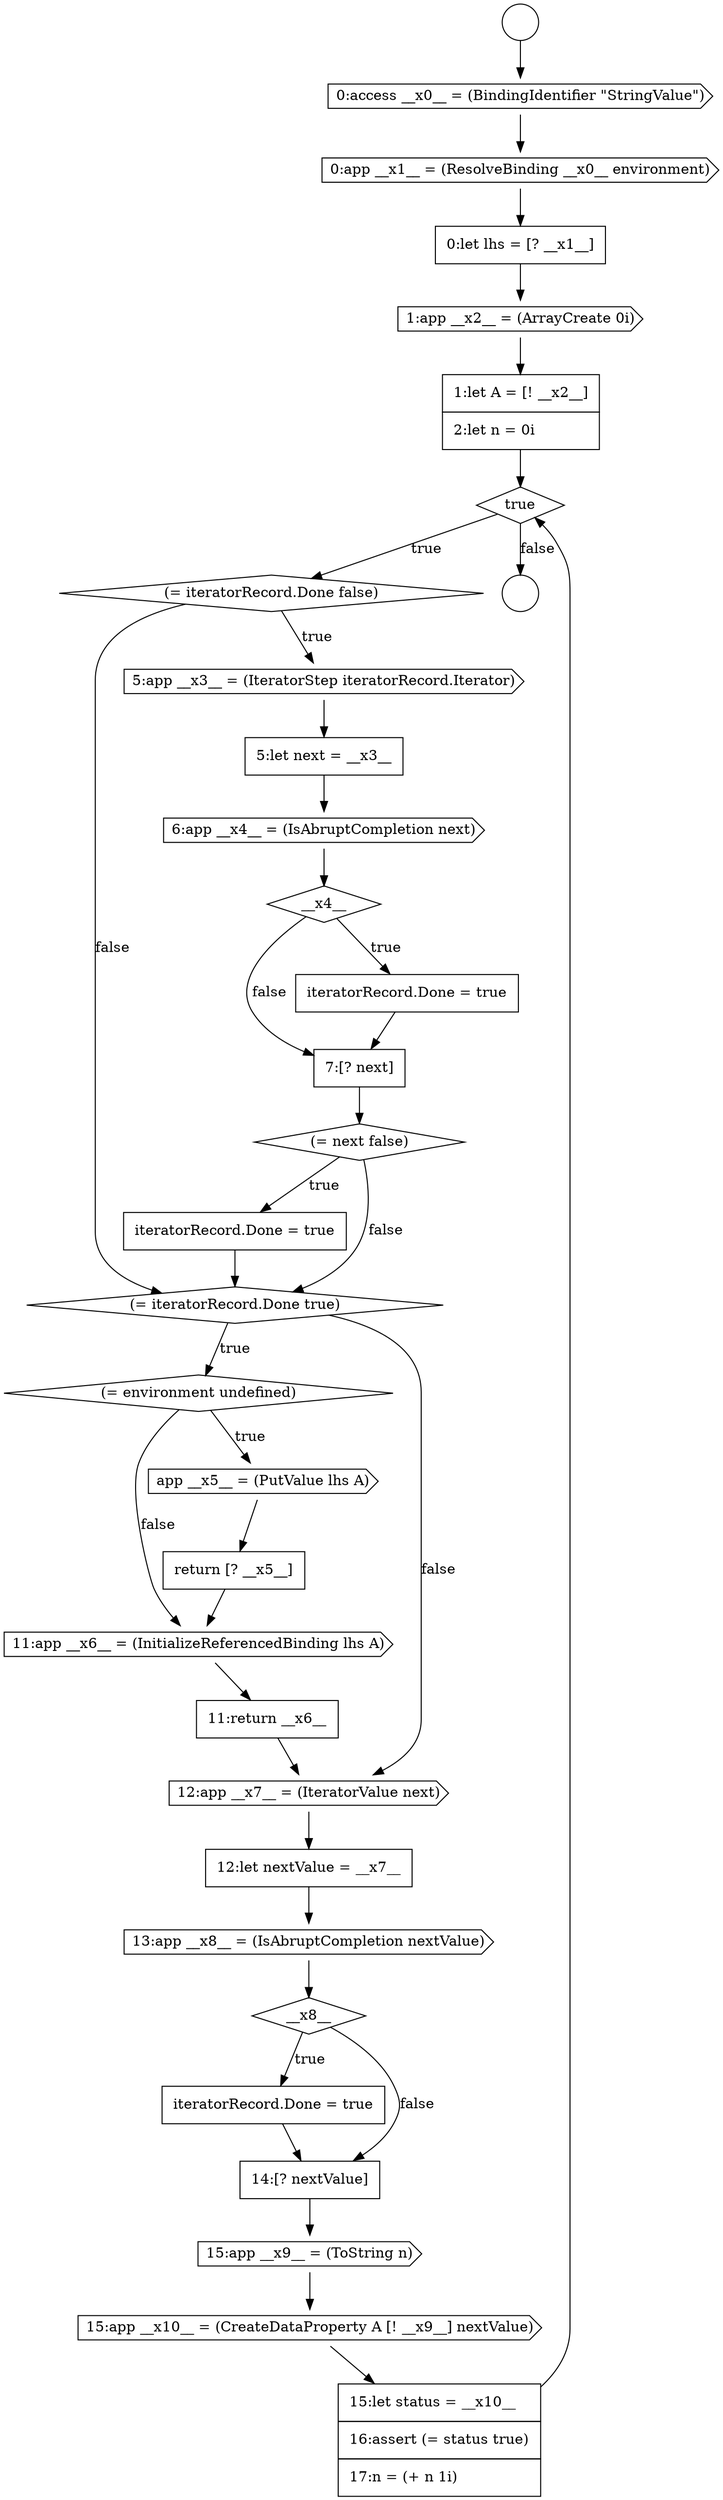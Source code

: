 digraph {
  node6063 [shape=circle label=" " color="black" fillcolor="white" style=filled]
  node6066 [shape=cds, label=<<font color="black">0:app __x1__ = (ResolveBinding __x0__ environment)</font>> color="black" fillcolor="white" style=filled]
  node6071 [shape=diamond, label=<<font color="black">(= iteratorRecord.Done false)</font>> color="black" fillcolor="white" style=filled]
  node6081 [shape=diamond, label=<<font color="black">(= environment undefined)</font>> color="black" fillcolor="white" style=filled]
  node6079 [shape=none, margin=0, label=<<font color="black">
    <table border="0" cellborder="1" cellspacing="0" cellpadding="10">
      <tr><td align="left">iteratorRecord.Done = true</td></tr>
    </table>
  </font>> color="black" fillcolor="white" style=filled]
  node6090 [shape=none, margin=0, label=<<font color="black">
    <table border="0" cellborder="1" cellspacing="0" cellpadding="10">
      <tr><td align="left">iteratorRecord.Done = true</td></tr>
    </table>
  </font>> color="black" fillcolor="white" style=filled]
  node6075 [shape=diamond, label=<<font color="black">__x4__</font>> color="black" fillcolor="white" style=filled]
  node6065 [shape=cds, label=<<font color="black">0:access __x0__ = (BindingIdentifier &quot;StringValue&quot;)</font>> color="black" fillcolor="white" style=filled]
  node6070 [shape=diamond, label=<<font color="black">true</font>> color="black" fillcolor="white" style=filled]
  node6084 [shape=cds, label=<<font color="black">11:app __x6__ = (InitializeReferencedBinding lhs A)</font>> color="black" fillcolor="white" style=filled]
  node6091 [shape=none, margin=0, label=<<font color="black">
    <table border="0" cellborder="1" cellspacing="0" cellpadding="10">
      <tr><td align="left">14:[? nextValue]</td></tr>
    </table>
  </font>> color="black" fillcolor="white" style=filled]
  node6069 [shape=none, margin=0, label=<<font color="black">
    <table border="0" cellborder="1" cellspacing="0" cellpadding="10">
      <tr><td align="left">1:let A = [! __x2__]</td></tr>
      <tr><td align="left">2:let n = 0i</td></tr>
    </table>
  </font>> color="black" fillcolor="white" style=filled]
  node6093 [shape=cds, label=<<font color="black">15:app __x10__ = (CreateDataProperty A [! __x9__] nextValue)</font>> color="black" fillcolor="white" style=filled]
  node6068 [shape=cds, label=<<font color="black">1:app __x2__ = (ArrayCreate 0i)</font>> color="black" fillcolor="white" style=filled]
  node6077 [shape=none, margin=0, label=<<font color="black">
    <table border="0" cellborder="1" cellspacing="0" cellpadding="10">
      <tr><td align="left">7:[? next]</td></tr>
    </table>
  </font>> color="black" fillcolor="white" style=filled]
  node6082 [shape=cds, label=<<font color="black">app __x5__ = (PutValue lhs A)</font>> color="black" fillcolor="white" style=filled]
  node6085 [shape=none, margin=0, label=<<font color="black">
    <table border="0" cellborder="1" cellspacing="0" cellpadding="10">
      <tr><td align="left">11:return __x6__</td></tr>
    </table>
  </font>> color="black" fillcolor="white" style=filled]
  node6074 [shape=cds, label=<<font color="black">6:app __x4__ = (IsAbruptCompletion next)</font>> color="black" fillcolor="white" style=filled]
  node6089 [shape=diamond, label=<<font color="black">__x8__</font>> color="black" fillcolor="white" style=filled]
  node6078 [shape=diamond, label=<<font color="black">(= next false)</font>> color="black" fillcolor="white" style=filled]
  node6064 [shape=circle label=" " color="black" fillcolor="white" style=filled]
  node6092 [shape=cds, label=<<font color="black">15:app __x9__ = (ToString n)</font>> color="black" fillcolor="white" style=filled]
  node6087 [shape=none, margin=0, label=<<font color="black">
    <table border="0" cellborder="1" cellspacing="0" cellpadding="10">
      <tr><td align="left">12:let nextValue = __x7__</td></tr>
    </table>
  </font>> color="black" fillcolor="white" style=filled]
  node6080 [shape=diamond, label=<<font color="black">(= iteratorRecord.Done true)</font>> color="black" fillcolor="white" style=filled]
  node6083 [shape=none, margin=0, label=<<font color="black">
    <table border="0" cellborder="1" cellspacing="0" cellpadding="10">
      <tr><td align="left">return [? __x5__]</td></tr>
    </table>
  </font>> color="black" fillcolor="white" style=filled]
  node6088 [shape=cds, label=<<font color="black">13:app __x8__ = (IsAbruptCompletion nextValue)</font>> color="black" fillcolor="white" style=filled]
  node6076 [shape=none, margin=0, label=<<font color="black">
    <table border="0" cellborder="1" cellspacing="0" cellpadding="10">
      <tr><td align="left">iteratorRecord.Done = true</td></tr>
    </table>
  </font>> color="black" fillcolor="white" style=filled]
  node6073 [shape=none, margin=0, label=<<font color="black">
    <table border="0" cellborder="1" cellspacing="0" cellpadding="10">
      <tr><td align="left">5:let next = __x3__</td></tr>
    </table>
  </font>> color="black" fillcolor="white" style=filled]
  node6086 [shape=cds, label=<<font color="black">12:app __x7__ = (IteratorValue next)</font>> color="black" fillcolor="white" style=filled]
  node6072 [shape=cds, label=<<font color="black">5:app __x3__ = (IteratorStep iteratorRecord.Iterator)</font>> color="black" fillcolor="white" style=filled]
  node6094 [shape=none, margin=0, label=<<font color="black">
    <table border="0" cellborder="1" cellspacing="0" cellpadding="10">
      <tr><td align="left">15:let status = __x10__</td></tr>
      <tr><td align="left">16:assert (= status true)</td></tr>
      <tr><td align="left">17:n = (+ n 1i)</td></tr>
    </table>
  </font>> color="black" fillcolor="white" style=filled]
  node6067 [shape=none, margin=0, label=<<font color="black">
    <table border="0" cellborder="1" cellspacing="0" cellpadding="10">
      <tr><td align="left">0:let lhs = [? __x1__]</td></tr>
    </table>
  </font>> color="black" fillcolor="white" style=filled]
  node6079 -> node6080 [ color="black"]
  node6072 -> node6073 [ color="black"]
  node6084 -> node6085 [ color="black"]
  node6090 -> node6091 [ color="black"]
  node6082 -> node6083 [ color="black"]
  node6074 -> node6075 [ color="black"]
  node6092 -> node6093 [ color="black"]
  node6078 -> node6079 [label=<<font color="black">true</font>> color="black"]
  node6078 -> node6080 [label=<<font color="black">false</font>> color="black"]
  node6063 -> node6065 [ color="black"]
  node6067 -> node6068 [ color="black"]
  node6066 -> node6067 [ color="black"]
  node6081 -> node6082 [label=<<font color="black">true</font>> color="black"]
  node6081 -> node6084 [label=<<font color="black">false</font>> color="black"]
  node6086 -> node6087 [ color="black"]
  node6069 -> node6070 [ color="black"]
  node6077 -> node6078 [ color="black"]
  node6094 -> node6070 [ color="black"]
  node6087 -> node6088 [ color="black"]
  node6068 -> node6069 [ color="black"]
  node6088 -> node6089 [ color="black"]
  node6093 -> node6094 [ color="black"]
  node6073 -> node6074 [ color="black"]
  node6070 -> node6071 [label=<<font color="black">true</font>> color="black"]
  node6070 -> node6064 [label=<<font color="black">false</font>> color="black"]
  node6076 -> node6077 [ color="black"]
  node6080 -> node6081 [label=<<font color="black">true</font>> color="black"]
  node6080 -> node6086 [label=<<font color="black">false</font>> color="black"]
  node6075 -> node6076 [label=<<font color="black">true</font>> color="black"]
  node6075 -> node6077 [label=<<font color="black">false</font>> color="black"]
  node6083 -> node6084 [ color="black"]
  node6071 -> node6072 [label=<<font color="black">true</font>> color="black"]
  node6071 -> node6080 [label=<<font color="black">false</font>> color="black"]
  node6065 -> node6066 [ color="black"]
  node6089 -> node6090 [label=<<font color="black">true</font>> color="black"]
  node6089 -> node6091 [label=<<font color="black">false</font>> color="black"]
  node6091 -> node6092 [ color="black"]
  node6085 -> node6086 [ color="black"]
}

